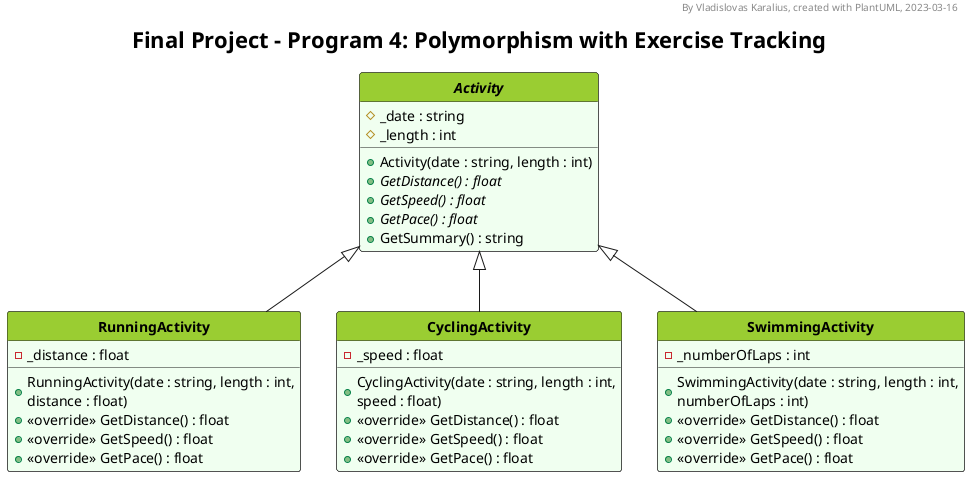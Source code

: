 @startuml UML_diagram

'--Formatting options--
hide circle
hide empty members
'skinparam classAttributeIconSize 0
skinparam style strictuml
'skinparam groupInheritance 2
'skinparam linetype ortho
'skinparam Nodesep 15
'skinparam Ranksep 25
'left to right direction

'--Styling--
'skinparam BackgroundColor White/LightGreen
skinparam TitleFontSize 22

<style>
classDiagram {
  class {
    '-attributes and methods-
    'FontSize 14
    'FontColor black
    'BackgroundColor #fefece
    BackgroundColor #f0fff0
    'RoundCorner 0
    '-class name-
    header {
      'FontSize 12
      'FontColor Black
      FontStyle bold
      BackgroundColor YellowGreen
    }
    
    ' Alternative class style 1
    .gaming {
      BackgroundColor Bisque
      header {
        BackgroundColor Orange
      }
    }

    ' Alternative class style 2
    .test {
      BackgroundColor #eeeeee
      header {
        BackgroundColor #cccccc
      }
    }
  }

  note {
    BackgroundColor Yellow
  }
  legend {
    FontSize 18
  }
</style>

'--Header, title, caption--
header By Vladislovas Karalius, created with PlantUML, 2023-03-16
title Final Project - Program 4: Polymorphism with Exercise Tracking
'caption <:warning:>Constructors without parameters are not shown in this diagram


'--Main--
abstract class Activity {
  # _date : string
  # _length : int
  + Activity(date : string, length : int)
  + {abstract} GetDistance() : float
  + {abstract} GetSpeed() : float
  + {abstract} GetPace() : float
  + GetSummary() : string
}

class RunningActivity extends Activity {
  - _distance : float
  + RunningActivity(date : string, length : int,\ndistance : float)
  + <<override>> GetDistance() : float
  + <<override>> GetSpeed() : float
  + <<override>> GetPace() : float
}

class CyclingActivity extends Activity {
  - _speed : float
  + CyclingActivity(date : string, length : int,\nspeed : float)
  + <<override>> GetDistance() : float
  + <<override>> GetSpeed() : float
  + <<override>> GetPace() : float
}

class SwimmingActivity extends Activity {
  - _numberOfLaps : int
  + SwimmingActivity(date : string, length : int,\nnumberOfLaps : int)
  + <<override>> GetDistance() : float
  + <<override>> GetSpeed() : float
  + <<override>> GetPace() : float
}

'--Description--
' legend bottom
' <size:22>__**Core Requirements**__
' The program has one base class **Activity**. This class contains the attributes and methods
' that are common to all activities. Certain functions are put into separate classes as follows:
' endlegend

@enduml
